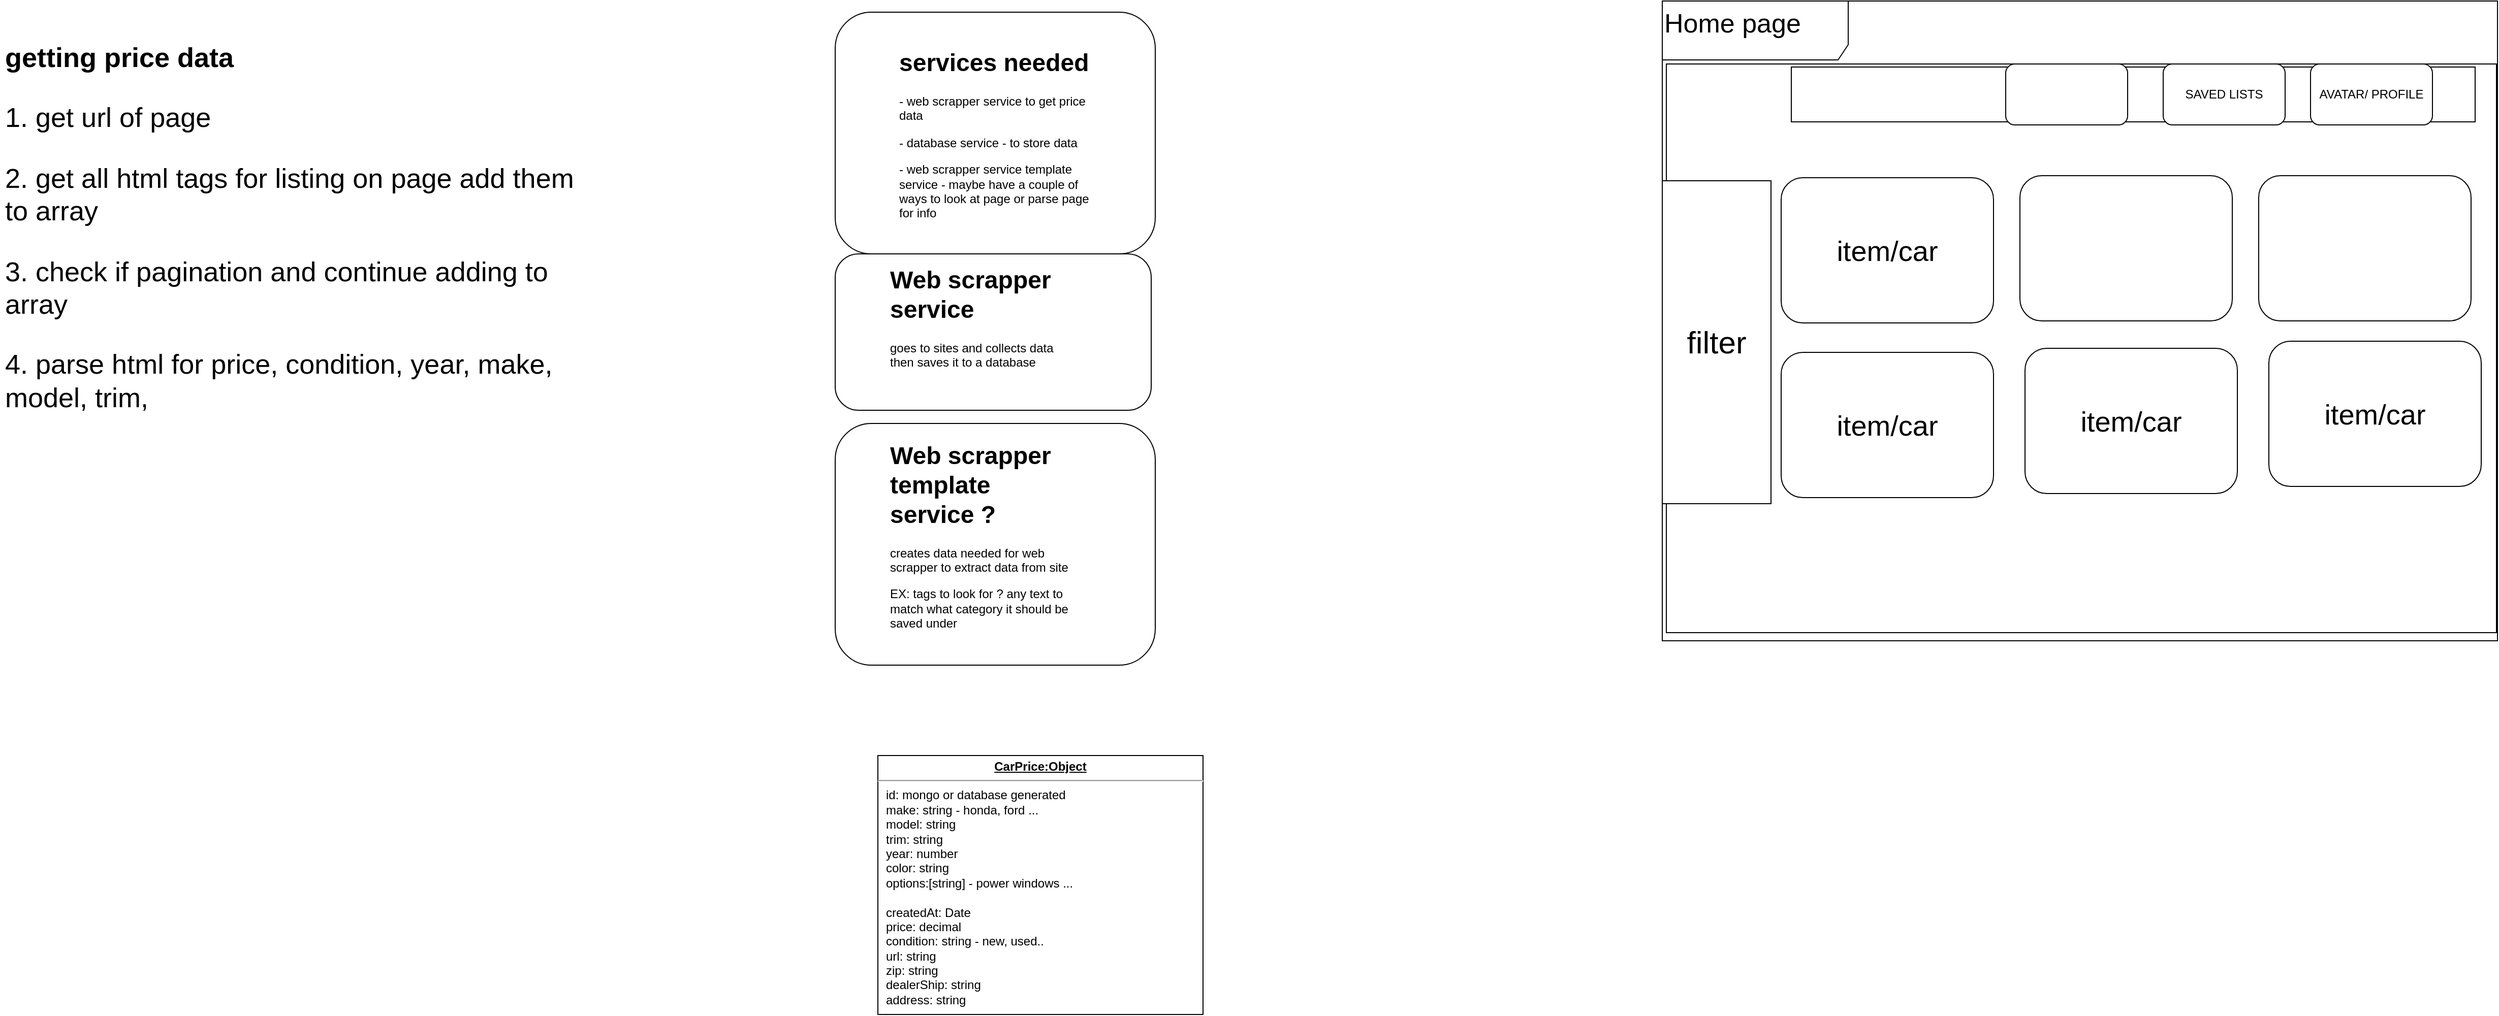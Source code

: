 <mxfile version="21.3.7" type="github">
  <diagram id="C5RBs43oDa-KdzZeNtuy" name="Page-1">
    <mxGraphModel dx="1551" dy="603" grid="0" gridSize="10" guides="1" tooltips="1" connect="1" arrows="1" fold="1" page="1" pageScale="1" pageWidth="827" pageHeight="1169" background="#FFFFFF" math="0" shadow="0">
      <root>
        <mxCell id="WIyWlLk6GJQsqaUBKTNV-0" />
        <mxCell id="WIyWlLk6GJQsqaUBKTNV-1" parent="WIyWlLk6GJQsqaUBKTNV-0" />
        <mxCell id="0okB8HhNiFLzHyPfvggb-12" value="" style="rounded=0;whiteSpace=wrap;html=1;movable=0;resizable=0;rotatable=0;deletable=0;editable=0;locked=1;connectable=0;" parent="WIyWlLk6GJQsqaUBKTNV-1" vertex="1">
          <mxGeometry x="831" y="65" width="817" height="560" as="geometry" />
        </mxCell>
        <mxCell id="0okB8HhNiFLzHyPfvggb-7" value="" style="rounded=1;whiteSpace=wrap;html=1;" parent="WIyWlLk6GJQsqaUBKTNV-1" vertex="1">
          <mxGeometry x="13" y="14" width="315" height="238" as="geometry" />
        </mxCell>
        <mxCell id="0okB8HhNiFLzHyPfvggb-6" value="" style="rounded=1;whiteSpace=wrap;html=1;" parent="WIyWlLk6GJQsqaUBKTNV-1" vertex="1">
          <mxGeometry x="13" y="419" width="315" height="238" as="geometry" />
        </mxCell>
        <mxCell id="0okB8HhNiFLzHyPfvggb-5" value="" style="rounded=1;whiteSpace=wrap;html=1;" parent="WIyWlLk6GJQsqaUBKTNV-1" vertex="1">
          <mxGeometry x="13" y="252" width="311" height="154" as="geometry" />
        </mxCell>
        <mxCell id="iSjQ39G52tXvBVH5eH1I-6" value="&lt;h1&gt;services needed&lt;/h1&gt;&lt;p&gt;- web scrapper service to get price data&lt;/p&gt;&lt;p&gt;- database service - to store data&lt;/p&gt;&lt;p&gt;- web scrapper service template service - maybe have a couple of ways to look at page or parse page for info&amp;nbsp;&lt;/p&gt;" style="text;html=1;strokeColor=none;fillColor=none;spacing=5;spacingTop=-20;whiteSpace=wrap;overflow=hidden;rounded=0;" parent="WIyWlLk6GJQsqaUBKTNV-1" vertex="1">
          <mxGeometry x="71" y="44" width="209" height="199" as="geometry" />
        </mxCell>
        <mxCell id="iSjQ39G52tXvBVH5eH1I-19" value="&lt;h1&gt;Web scrapper service&lt;/h1&gt;&lt;p&gt;goes to sites and collects data then saves it to a database&lt;/p&gt;" style="text;html=1;strokeColor=none;fillColor=none;spacing=5;spacingTop=-20;whiteSpace=wrap;overflow=hidden;rounded=0;" parent="WIyWlLk6GJQsqaUBKTNV-1" vertex="1">
          <mxGeometry x="62" y="258" width="186" height="163" as="geometry" />
        </mxCell>
        <mxCell id="iSjQ39G52tXvBVH5eH1I-20" value="&lt;h1&gt;Web scrapper template service ?&lt;/h1&gt;&lt;p&gt;creates data needed for web scrapper to extract data from site&lt;/p&gt;&lt;p&gt;EX: tags to look for ? any text to match what category it should be saved under&lt;/p&gt;" style="text;html=1;strokeColor=none;fillColor=none;spacing=5;spacingTop=-20;whiteSpace=wrap;overflow=hidden;rounded=0;" parent="WIyWlLk6GJQsqaUBKTNV-1" vertex="1">
          <mxGeometry x="62" y="431" width="192" height="203" as="geometry" />
        </mxCell>
        <mxCell id="0okB8HhNiFLzHyPfvggb-10" value="&lt;span style=&quot;font-size: 26px;&quot;&gt;Home page&lt;br&gt;&lt;br&gt;&lt;/span&gt;" style="shape=umlFrame;whiteSpace=wrap;html=1;pointerEvents=0;width=183;height=58;align=left;verticalAlign=top;" parent="WIyWlLk6GJQsqaUBKTNV-1" vertex="1">
          <mxGeometry x="827" y="3" width="822" height="630" as="geometry" />
        </mxCell>
        <mxCell id="0okB8HhNiFLzHyPfvggb-11" value="" style="rounded=0;whiteSpace=wrap;html=1;" parent="WIyWlLk6GJQsqaUBKTNV-1" vertex="1">
          <mxGeometry x="954" y="68" width="673" height="54" as="geometry" />
        </mxCell>
        <mxCell id="0okB8HhNiFLzHyPfvggb-15" value="item/car" style="rounded=1;whiteSpace=wrap;html=1;fontSize=28;" parent="WIyWlLk6GJQsqaUBKTNV-1" vertex="1">
          <mxGeometry x="944" y="177" width="209" height="143" as="geometry" />
        </mxCell>
        <mxCell id="0okB8HhNiFLzHyPfvggb-31" value="" style="rounded=1;whiteSpace=wrap;html=1;" parent="WIyWlLk6GJQsqaUBKTNV-1" vertex="1">
          <mxGeometry x="1179" y="175" width="209" height="143" as="geometry" />
        </mxCell>
        <mxCell id="0okB8HhNiFLzHyPfvggb-32" value="" style="rounded=1;whiteSpace=wrap;html=1;" parent="WIyWlLk6GJQsqaUBKTNV-1" vertex="1">
          <mxGeometry x="1414" y="175" width="209" height="143" as="geometry" />
        </mxCell>
        <mxCell id="0okB8HhNiFLzHyPfvggb-34" value="item/car" style="rounded=1;whiteSpace=wrap;html=1;fontSize=28;" parent="WIyWlLk6GJQsqaUBKTNV-1" vertex="1">
          <mxGeometry x="944" y="349" width="209" height="143" as="geometry" />
        </mxCell>
        <mxCell id="0okB8HhNiFLzHyPfvggb-38" value="item/car" style="rounded=1;whiteSpace=wrap;html=1;fontSize=28;" parent="WIyWlLk6GJQsqaUBKTNV-1" vertex="1">
          <mxGeometry x="1184" y="345" width="209" height="143" as="geometry" />
        </mxCell>
        <mxCell id="0okB8HhNiFLzHyPfvggb-39" value="item/car" style="rounded=1;whiteSpace=wrap;html=1;fontSize=28;" parent="WIyWlLk6GJQsqaUBKTNV-1" vertex="1">
          <mxGeometry x="1424" y="338" width="209" height="143" as="geometry" />
        </mxCell>
        <mxCell id="0okB8HhNiFLzHyPfvggb-40" value="filter" style="rounded=0;whiteSpace=wrap;html=1;fontSize=31;" parent="WIyWlLk6GJQsqaUBKTNV-1" vertex="1">
          <mxGeometry x="827" y="180" width="107" height="318" as="geometry" />
        </mxCell>
        <mxCell id="0okB8HhNiFLzHyPfvggb-41" value="" style="rounded=1;whiteSpace=wrap;html=1;" parent="WIyWlLk6GJQsqaUBKTNV-1" vertex="1">
          <mxGeometry x="1165" y="65" width="120" height="60" as="geometry" />
        </mxCell>
        <mxCell id="0okB8HhNiFLzHyPfvggb-42" value="SAVED LISTS" style="rounded=1;whiteSpace=wrap;html=1;" parent="WIyWlLk6GJQsqaUBKTNV-1" vertex="1">
          <mxGeometry x="1320" y="65" width="120" height="60" as="geometry" />
        </mxCell>
        <mxCell id="0okB8HhNiFLzHyPfvggb-44" value="AVATAR/ PROFILE" style="rounded=1;whiteSpace=wrap;html=1;" parent="WIyWlLk6GJQsqaUBKTNV-1" vertex="1">
          <mxGeometry x="1465" y="65" width="120" height="60" as="geometry" />
        </mxCell>
        <mxCell id="3KvmG0rWOwiglzFbtULg-1" value="&lt;h1 style=&quot;font-size: 27px;&quot;&gt;getting price data&lt;/h1&gt;&lt;p style=&quot;font-size: 27px;&quot;&gt;1. get url of page&lt;/p&gt;&lt;p style=&quot;font-size: 27px;&quot;&gt;2. get all html tags for listing on page add them to array&lt;/p&gt;&lt;p style=&quot;font-size: 27px;&quot;&gt;3. check if pagination and continue adding to array&lt;/p&gt;&lt;p style=&quot;font-size: 27px;&quot;&gt;4. parse html for price, condition, year, make, model, trim,&lt;/p&gt;" style="text;html=1;strokeColor=none;fillColor=none;spacing=5;spacingTop=-20;whiteSpace=wrap;overflow=hidden;rounded=0;" vertex="1" parent="WIyWlLk6GJQsqaUBKTNV-1">
          <mxGeometry x="-809" y="35" width="575" height="509" as="geometry" />
        </mxCell>
        <mxCell id="3KvmG0rWOwiglzFbtULg-2" value="&lt;p style=&quot;margin:0px;margin-top:4px;text-align:center;text-decoration:underline;&quot;&gt;&lt;b&gt;CarPrice:Object&lt;/b&gt;&lt;/p&gt;&lt;hr&gt;&lt;p style=&quot;margin:0px;margin-left:8px;&quot;&gt;id: mongo or database generated&lt;/p&gt;&lt;p style=&quot;margin:0px;margin-left:8px;&quot;&gt;make: string - honda, ford ...&lt;/p&gt;&lt;p style=&quot;margin:0px;margin-left:8px;&quot;&gt;model: string&lt;/p&gt;&lt;p style=&quot;margin:0px;margin-left:8px;&quot;&gt;trim: string&lt;/p&gt;&lt;p style=&quot;margin:0px;margin-left:8px;&quot;&gt;year: number&lt;/p&gt;&lt;p style=&quot;margin:0px;margin-left:8px;&quot;&gt;color: string&lt;/p&gt;&lt;p style=&quot;margin:0px;margin-left:8px;&quot;&gt;options:[string] - power windows ...&lt;/p&gt;&lt;p style=&quot;margin:0px;margin-left:8px;&quot;&gt;&lt;br&gt;&lt;/p&gt;&lt;p style=&quot;margin:0px;margin-left:8px;&quot;&gt;createdAt: Date&lt;/p&gt;&lt;p style=&quot;margin:0px;margin-left:8px;&quot;&gt;price: decimal&lt;/p&gt;&lt;p style=&quot;margin:0px;margin-left:8px;&quot;&gt;condition: string - new, used..&lt;/p&gt;&lt;p style=&quot;margin:0px;margin-left:8px;&quot;&gt;url: string&lt;/p&gt;&lt;p style=&quot;margin:0px;margin-left:8px;&quot;&gt;zip: string&lt;/p&gt;&lt;p style=&quot;margin:0px;margin-left:8px;&quot;&gt;dealerShip: string&lt;/p&gt;&lt;p style=&quot;margin:0px;margin-left:8px;&quot;&gt;address: string&lt;/p&gt;&lt;p style=&quot;margin:0px;margin-left:8px;&quot;&gt;&lt;br&gt;&lt;/p&gt;" style="verticalAlign=top;align=left;overflow=fill;fontSize=12;fontFamily=Helvetica;html=1;whiteSpace=wrap;" vertex="1" parent="WIyWlLk6GJQsqaUBKTNV-1">
          <mxGeometry x="55" y="746" width="320" height="255" as="geometry" />
        </mxCell>
      </root>
    </mxGraphModel>
  </diagram>
</mxfile>
